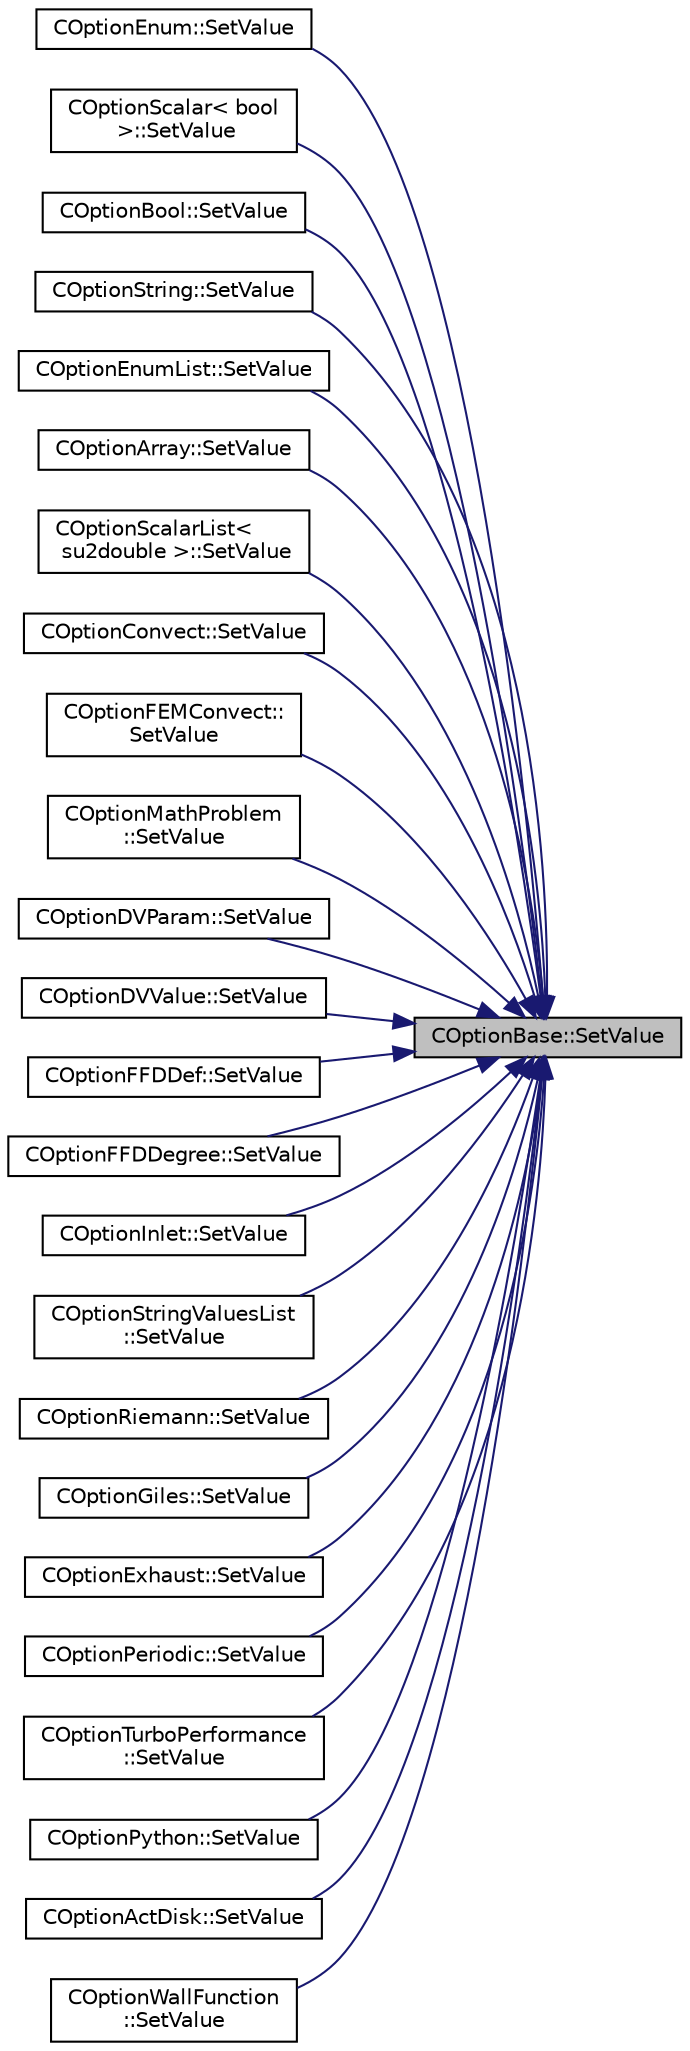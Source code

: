 digraph "COptionBase::SetValue"
{
 // LATEX_PDF_SIZE
  edge [fontname="Helvetica",fontsize="10",labelfontname="Helvetica",labelfontsize="10"];
  node [fontname="Helvetica",fontsize="10",shape=record];
  rankdir="RL";
  Node1 [label="COptionBase::SetValue",height=0.2,width=0.4,color="black", fillcolor="grey75", style="filled", fontcolor="black",tooltip=" "];
  Node1 -> Node2 [dir="back",color="midnightblue",fontsize="10",style="solid",fontname="Helvetica"];
  Node2 [label="COptionEnum::SetValue",height=0.2,width=0.4,color="black", fillcolor="white", style="filled",URL="$classCOptionEnum.html#ad93c6509210016752a2025f2faa2e2a0",tooltip=" "];
  Node1 -> Node3 [dir="back",color="midnightblue",fontsize="10",style="solid",fontname="Helvetica"];
  Node3 [label="COptionScalar\< bool\l \>::SetValue",height=0.2,width=0.4,color="black", fillcolor="white", style="filled",URL="$classCOptionScalar.html#aa09d981d4a17187a27a737495f3120e6",tooltip=" "];
  Node1 -> Node4 [dir="back",color="midnightblue",fontsize="10",style="solid",fontname="Helvetica"];
  Node4 [label="COptionBool::SetValue",height=0.2,width=0.4,color="black", fillcolor="white", style="filled",URL="$classCOptionBool.html#a696a4b033e34134f67028f11e517fffa",tooltip=" "];
  Node1 -> Node5 [dir="back",color="midnightblue",fontsize="10",style="solid",fontname="Helvetica"];
  Node5 [label="COptionString::SetValue",height=0.2,width=0.4,color="black", fillcolor="white", style="filled",URL="$classCOptionString.html#a256aad0d5d892555037dc5b5f2671813",tooltip=" "];
  Node1 -> Node6 [dir="back",color="midnightblue",fontsize="10",style="solid",fontname="Helvetica"];
  Node6 [label="COptionEnumList::SetValue",height=0.2,width=0.4,color="black", fillcolor="white", style="filled",URL="$classCOptionEnumList.html#ad60fec536bbeb53f8e467e0c336722ac",tooltip=" "];
  Node1 -> Node7 [dir="back",color="midnightblue",fontsize="10",style="solid",fontname="Helvetica"];
  Node7 [label="COptionArray::SetValue",height=0.2,width=0.4,color="black", fillcolor="white", style="filled",URL="$classCOptionArray.html#a22f68228d40640f07b359a08e0e7368c",tooltip=" "];
  Node1 -> Node8 [dir="back",color="midnightblue",fontsize="10",style="solid",fontname="Helvetica"];
  Node8 [label="COptionScalarList\<\l su2double \>::SetValue",height=0.2,width=0.4,color="black", fillcolor="white", style="filled",URL="$classCOptionScalarList.html#ad32ef413aa46843aeee74edb26071535",tooltip=" "];
  Node1 -> Node9 [dir="back",color="midnightblue",fontsize="10",style="solid",fontname="Helvetica"];
  Node9 [label="COptionConvect::SetValue",height=0.2,width=0.4,color="black", fillcolor="white", style="filled",URL="$classCOptionConvect.html#af3345a621a55e5aca539de1b3096a504",tooltip=" "];
  Node1 -> Node10 [dir="back",color="midnightblue",fontsize="10",style="solid",fontname="Helvetica"];
  Node10 [label="COptionFEMConvect::\lSetValue",height=0.2,width=0.4,color="black", fillcolor="white", style="filled",URL="$classCOptionFEMConvect.html#a69e5558e0a7e17887d1e237542e5ae59",tooltip=" "];
  Node1 -> Node11 [dir="back",color="midnightblue",fontsize="10",style="solid",fontname="Helvetica"];
  Node11 [label="COptionMathProblem\l::SetValue",height=0.2,width=0.4,color="black", fillcolor="white", style="filled",URL="$classCOptionMathProblem.html#ae78e0dba3c2f78703550d74e78ab9d7c",tooltip=" "];
  Node1 -> Node12 [dir="back",color="midnightblue",fontsize="10",style="solid",fontname="Helvetica"];
  Node12 [label="COptionDVParam::SetValue",height=0.2,width=0.4,color="black", fillcolor="white", style="filled",URL="$classCOptionDVParam.html#a2a4925d1082aee204ad4ecdfb31207ed",tooltip=" "];
  Node1 -> Node13 [dir="back",color="midnightblue",fontsize="10",style="solid",fontname="Helvetica"];
  Node13 [label="COptionDVValue::SetValue",height=0.2,width=0.4,color="black", fillcolor="white", style="filled",URL="$classCOptionDVValue.html#a902e75676c62ae6467086e8dbc33c3b2",tooltip=" "];
  Node1 -> Node14 [dir="back",color="midnightblue",fontsize="10",style="solid",fontname="Helvetica"];
  Node14 [label="COptionFFDDef::SetValue",height=0.2,width=0.4,color="black", fillcolor="white", style="filled",URL="$classCOptionFFDDef.html#a77696fe356b50a392b16afca3045c9ec",tooltip=" "];
  Node1 -> Node15 [dir="back",color="midnightblue",fontsize="10",style="solid",fontname="Helvetica"];
  Node15 [label="COptionFFDDegree::SetValue",height=0.2,width=0.4,color="black", fillcolor="white", style="filled",URL="$classCOptionFFDDegree.html#a9da69687f183185e31a3352958aae6d5",tooltip=" "];
  Node1 -> Node16 [dir="back",color="midnightblue",fontsize="10",style="solid",fontname="Helvetica"];
  Node16 [label="COptionInlet::SetValue",height=0.2,width=0.4,color="black", fillcolor="white", style="filled",URL="$classCOptionInlet.html#a2971213613547da83d96c95cb395ac45",tooltip=" "];
  Node1 -> Node17 [dir="back",color="midnightblue",fontsize="10",style="solid",fontname="Helvetica"];
  Node17 [label="COptionStringValuesList\l::SetValue",height=0.2,width=0.4,color="black", fillcolor="white", style="filled",URL="$classCOptionStringValuesList.html#a73c339154fe4baa46c000f62944af66f",tooltip=" "];
  Node1 -> Node18 [dir="back",color="midnightblue",fontsize="10",style="solid",fontname="Helvetica"];
  Node18 [label="COptionRiemann::SetValue",height=0.2,width=0.4,color="black", fillcolor="white", style="filled",URL="$classCOptionRiemann.html#a6a88b82721a070f57ba90366441bdab8",tooltip=" "];
  Node1 -> Node19 [dir="back",color="midnightblue",fontsize="10",style="solid",fontname="Helvetica"];
  Node19 [label="COptionGiles::SetValue",height=0.2,width=0.4,color="black", fillcolor="white", style="filled",URL="$classCOptionGiles.html#a221b9fce389ccc7089a10cad2ec9aeaf",tooltip=" "];
  Node1 -> Node20 [dir="back",color="midnightblue",fontsize="10",style="solid",fontname="Helvetica"];
  Node20 [label="COptionExhaust::SetValue",height=0.2,width=0.4,color="black", fillcolor="white", style="filled",URL="$classCOptionExhaust.html#a955988a4817fbd064c6287cd50b60e84",tooltip=" "];
  Node1 -> Node21 [dir="back",color="midnightblue",fontsize="10",style="solid",fontname="Helvetica"];
  Node21 [label="COptionPeriodic::SetValue",height=0.2,width=0.4,color="black", fillcolor="white", style="filled",URL="$classCOptionPeriodic.html#aa4d9a624fdf7f9ed13401dbba2390191",tooltip=" "];
  Node1 -> Node22 [dir="back",color="midnightblue",fontsize="10",style="solid",fontname="Helvetica"];
  Node22 [label="COptionTurboPerformance\l::SetValue",height=0.2,width=0.4,color="black", fillcolor="white", style="filled",URL="$classCOptionTurboPerformance.html#ad2201f50747f066853a40c774faea8c8",tooltip=" "];
  Node1 -> Node23 [dir="back",color="midnightblue",fontsize="10",style="solid",fontname="Helvetica"];
  Node23 [label="COptionPython::SetValue",height=0.2,width=0.4,color="black", fillcolor="white", style="filled",URL="$classCOptionPython.html#abf78f6e99886c399dde7b3c191ca1748",tooltip=" "];
  Node1 -> Node24 [dir="back",color="midnightblue",fontsize="10",style="solid",fontname="Helvetica"];
  Node24 [label="COptionActDisk::SetValue",height=0.2,width=0.4,color="black", fillcolor="white", style="filled",URL="$classCOptionActDisk.html#a7b95601cc1b7397695d650b6dc9fdf92",tooltip=" "];
  Node1 -> Node25 [dir="back",color="midnightblue",fontsize="10",style="solid",fontname="Helvetica"];
  Node25 [label="COptionWallFunction\l::SetValue",height=0.2,width=0.4,color="black", fillcolor="white", style="filled",URL="$classCOptionWallFunction.html#a6eb4ace3e23bb1905f600bf1b8176cb9",tooltip=" "];
}
